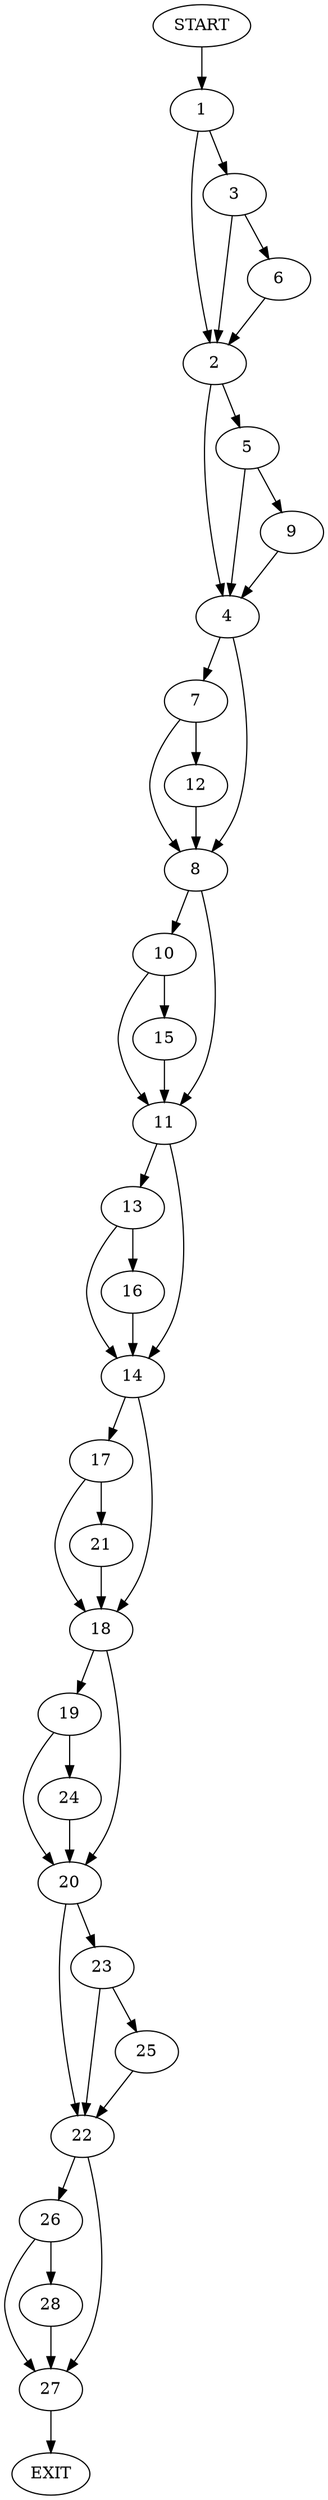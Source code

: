 digraph {
0 [label="START"]
29 [label="EXIT"]
0 -> 1
1 -> 2
1 -> 3
2 -> 4
2 -> 5
3 -> 2
3 -> 6
6 -> 2
4 -> 7
4 -> 8
5 -> 4
5 -> 9
9 -> 4
8 -> 10
8 -> 11
7 -> 8
7 -> 12
12 -> 8
11 -> 13
11 -> 14
10 -> 15
10 -> 11
15 -> 11
13 -> 14
13 -> 16
14 -> 17
14 -> 18
16 -> 14
18 -> 19
18 -> 20
17 -> 21
17 -> 18
21 -> 18
20 -> 22
20 -> 23
19 -> 24
19 -> 20
24 -> 20
23 -> 22
23 -> 25
22 -> 26
22 -> 27
25 -> 22
27 -> 29
26 -> 28
26 -> 27
28 -> 27
}
